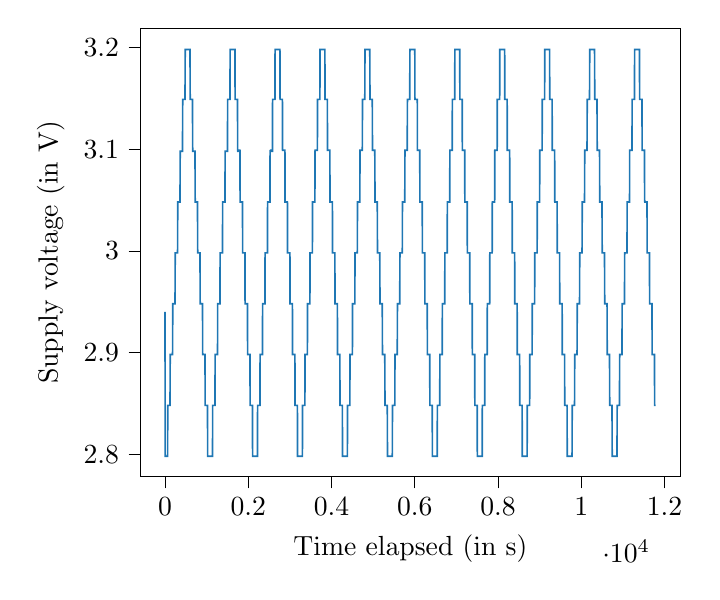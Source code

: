 % This file was created by tikzplotlib v0.9.5.
\begin{tikzpicture}

\definecolor{color0}{rgb}{0.122,0.467,0.706}

\begin{axis}[
legend cell align={left},
legend style={fill opacity=0.8, draw opacity=1, text opacity=1, draw=white!80!black},
tick align=outside,
tick pos=left,
x grid style={white!69.02!black},
xlabel={Time elapsed (in s)},
ylabel={Supply voltage (in V)},
xmin=-589.4, xmax=12377.4,
xtick style={color=black},
y grid style={white!69.02!black},
ymin=2.778, ymax=3.219,
ytick style={color=black}
]
\addplot [semithick, color0]
table {%
0 2.94
2 2.798
4 2.798
6 2.798
8 2.798
10 2.798
12 2.798
14 2.798
16 2.798
18 2.798
20 2.798
22 2.798
24 2.798
26 2.798
28 2.798
30 2.798
32 2.798
34 2.798
36 2.798
38 2.798
40 2.798
42 2.798
44 2.798
46 2.798
48 2.798
50 2.798
52 2.798
54 2.798
56 2.798
58 2.798
60 2.798
62 2.803
64 2.848
66 2.848
68 2.848
70 2.848
72 2.848
74 2.848
76 2.848
78 2.848
80 2.848
82 2.848
84 2.848
86 2.848
88 2.848
90 2.848
92 2.848
94 2.848
96 2.848
98 2.848
100 2.848
102 2.848
104 2.848
106 2.848
108 2.848
110 2.848
112 2.848
114 2.848
116 2.848
118 2.848
120 2.848
122 2.88
124 2.898
126 2.898
128 2.898
130 2.898
132 2.898
134 2.898
136 2.898
138 2.898
140 2.898
142 2.898
144 2.898
146 2.898
148 2.898
150 2.898
152 2.898
154 2.898
156 2.898
158 2.898
160 2.898
162 2.898
164 2.898
166 2.898
168 2.898
170 2.898
172 2.898
174 2.898
176 2.898
178 2.898
180 2.898
182 2.904
184 2.948
186 2.948
188 2.948
190 2.948
192 2.948
194 2.948
196 2.948
198 2.948
200 2.948
202 2.948
204 2.948
206 2.948
208 2.948
210 2.948
212 2.948
214 2.948
216 2.948
218 2.948
220 2.948
222 2.948
224 2.948
226 2.948
228 2.948
230 2.948
232 2.948
234 2.948
236 2.948
238 2.948
240 2.948
242 2.971
244 2.998
246 2.998
248 2.998
250 2.998
252 2.998
254 2.998
256 2.998
258 2.998
260 2.998
262 2.998
264 2.998
266 2.998
268 2.998
270 2.998
272 2.998
274 2.998
276 2.998
278 2.998
280 2.998
282 2.998
284 2.998
286 2.998
288 2.998
290 2.998
292 2.998
294 2.998
296 2.998
298 2.998
300 2.998
302 3.004
304 3.048
306 3.048
308 3.048
310 3.048
312 3.048
314 3.048
316 3.048
318 3.048
320 3.048
322 3.048
324 3.048
326 3.048
328 3.048
330 3.048
332 3.048
334 3.048
336 3.048
338 3.048
340 3.048
342 3.048
344 3.048
346 3.048
348 3.048
350 3.048
352 3.048
354 3.048
356 3.048
358 3.048
360 3.048
362 3.079
364 3.098
366 3.098
368 3.098
370 3.098
372 3.098
374 3.098
376 3.098
378 3.098
380 3.098
382 3.098
384 3.098
386 3.098
388 3.098
390 3.098
392 3.098
394 3.098
396 3.098
398 3.098
400 3.098
402 3.098
404 3.098
406 3.098
408 3.098
410 3.098
412 3.098
414 3.098
416 3.098
418 3.098
420 3.098
422 3.131
424 3.149
426 3.149
428 3.149
430 3.149
432 3.149
434 3.149
436 3.149
438 3.149
440 3.149
442 3.149
444 3.149
446 3.149
448 3.149
450 3.149
452 3.149
454 3.149
456 3.149
458 3.149
460 3.149
462 3.149
464 3.149
466 3.149
468 3.149
470 3.149
472 3.149
474 3.149
476 3.149
478 3.149
480 3.149
482 3.172
484 3.198
486 3.198
488 3.198
490 3.198
492 3.198
494 3.198
496 3.198
498 3.198
500 3.198
502 3.198
504 3.198
506 3.198
508 3.198
510 3.198
512 3.198
514 3.198
516 3.198
518 3.198
520 3.198
522 3.198
524 3.198
526 3.198
528 3.198
530 3.198
532 3.198
534 3.198
536 3.198
538 3.198
540 3.198
542 3.198
544 3.198
546 3.198
548 3.198
550 3.198
552 3.198
554 3.198
556 3.198
558 3.198
560 3.198
562 3.198
564 3.198
566 3.198
568 3.198
570 3.198
572 3.198
574 3.198
576 3.198
578 3.198
580 3.198
582 3.198
584 3.198
586 3.198
588 3.198
590 3.198
592 3.198
594 3.198
596 3.198
598 3.198
600 3.198
602 3.173
604 3.149
606 3.149
608 3.149
610 3.149
612 3.149
614 3.149
616 3.149
618 3.149
620 3.149
622 3.149
624 3.149
626 3.149
628 3.149
630 3.149
632 3.149
634 3.149
636 3.149
638 3.149
640 3.149
642 3.149
644 3.149
646 3.149
648 3.149
650 3.149
652 3.149
654 3.149
656 3.149
658 3.149
660 3.149
662 3.117
664 3.098
666 3.098
668 3.098
670 3.098
672 3.098
674 3.098
676 3.098
678 3.098
680 3.098
682 3.098
684 3.098
686 3.098
688 3.098
690 3.098
692 3.098
694 3.098
696 3.098
698 3.098
700 3.098
702 3.098
704 3.098
706 3.098
708 3.098
710 3.098
712 3.098
714 3.098
716 3.098
718 3.098
720 3.098
722 3.075
724 3.048
726 3.048
728 3.048
730 3.048
732 3.048
734 3.048
736 3.048
738 3.048
740 3.048
742 3.048
744 3.048
746 3.048
748 3.048
750 3.048
752 3.048
754 3.048
756 3.048
758 3.048
760 3.048
762 3.048
764 3.048
766 3.048
768 3.048
770 3.048
772 3.048
774 3.048
776 3.048
778 3.048
780 3.048
782 3.024
784 2.998
786 2.998
788 2.998
790 2.998
792 2.998
794 2.998
796 2.998
798 2.998
800 2.998
802 2.998
804 2.998
806 2.998
808 2.998
810 2.998
812 2.998
814 2.998
816 2.998
818 2.998
820 2.998
822 2.998
824 2.998
826 2.998
828 2.998
830 2.998
832 2.998
834 2.998
836 2.998
838 2.998
840 2.998
842 2.975
844 2.948
846 2.948
848 2.948
850 2.948
852 2.948
854 2.948
856 2.948
858 2.948
860 2.948
862 2.948
864 2.948
866 2.948
868 2.948
870 2.948
872 2.948
874 2.948
876 2.948
878 2.948
880 2.948
882 2.948
884 2.948
886 2.948
888 2.948
890 2.948
892 2.948
894 2.948
896 2.948
898 2.948
900 2.948
902 2.929
904 2.898
906 2.898
908 2.898
910 2.898
912 2.898
914 2.898
916 2.898
918 2.898
920 2.898
922 2.898
924 2.898
926 2.898
928 2.898
930 2.898
932 2.898
934 2.898
936 2.898
938 2.898
940 2.898
942 2.898
944 2.898
946 2.898
948 2.898
950 2.898
952 2.898
954 2.898
956 2.898
958 2.898
960 2.898
962 2.876
964 2.848
966 2.848
968 2.848
970 2.848
972 2.848
974 2.848
976 2.848
978 2.848
980 2.848
982 2.848
984 2.848
986 2.848
988 2.848
990 2.848
992 2.848
994 2.848
996 2.848
998 2.848
1000 2.848
1002 2.848
1004 2.848
1006 2.848
1008 2.848
1010 2.848
1012 2.848
1014 2.848
1016 2.848
1018 2.848
1020 2.848
1022 2.824
1024 2.798
1026 2.798
1028 2.798
1030 2.798
1032 2.798
1034 2.798
1036 2.798
1038 2.798
1040 2.798
1042 2.798
1044 2.798
1046 2.798
1048 2.798
1050 2.798
1052 2.798
1054 2.798
1056 2.798
1058 2.798
1060 2.798
1062 2.798
1064 2.798
1066 2.798
1068 2.798
1070 2.798
1072 2.798
1074 2.798
1076 2.798
1078 2.798
1080 2.798
1082 2.798
1084 2.798
1086 2.798
1088 2.798
1090 2.798
1092 2.798
1094 2.798
1096 2.798
1098 2.798
1100 2.798
1102 2.798
1104 2.798
1106 2.798
1108 2.798
1110 2.798
1112 2.798
1114 2.798
1116 2.798
1118 2.798
1120 2.798
1122 2.798
1124 2.798
1126 2.798
1128 2.798
1130 2.798
1132 2.798
1134 2.798
1136 2.798
1138 2.798
1140 2.798
1142 2.815
1144 2.848
1146 2.848
1148 2.848
1150 2.848
1152 2.848
1154 2.848
1156 2.848
1158 2.848
1160 2.848
1162 2.848
1164 2.848
1166 2.848
1168 2.848
1170 2.848
1172 2.848
1174 2.848
1176 2.848
1178 2.848
1180 2.848
1182 2.848
1184 2.848
1186 2.848
1188 2.848
1190 2.848
1192 2.848
1194 2.848
1196 2.848
1198 2.848
1200 2.848
1202 2.877
1204 2.898
1206 2.898
1208 2.898
1210 2.898
1212 2.898
1214 2.898
1216 2.898
1218 2.898
1220 2.898
1222 2.898
1224 2.898
1226 2.898
1228 2.898
1230 2.898
1232 2.898
1234 2.898
1236 2.898
1238 2.898
1240 2.898
1242 2.898
1244 2.898
1246 2.898
1248 2.898
1250 2.898
1252 2.898
1254 2.898
1256 2.898
1258 2.898
1260 2.898
1262 2.905
1264 2.948
1266 2.948
1268 2.948
1270 2.948
1272 2.948
1274 2.948
1276 2.948
1278 2.948
1280 2.948
1282 2.948
1284 2.948
1286 2.948
1288 2.948
1290 2.948
1292 2.948
1294 2.948
1296 2.948
1298 2.948
1300 2.948
1302 2.948
1304 2.948
1306 2.948
1308 2.948
1310 2.948
1312 2.948
1314 2.948
1316 2.948
1318 2.948
1320 2.948
1322 2.982
1324 2.998
1326 2.998
1328 2.998
1330 2.998
1332 2.998
1334 2.998
1336 2.998
1338 2.998
1340 2.998
1342 2.998
1344 2.998
1346 2.998
1348 2.998
1350 2.998
1352 2.998
1354 2.998
1356 2.998
1358 2.998
1360 2.998
1362 2.998
1364 2.998
1366 2.998
1368 2.998
1370 2.998
1372 2.998
1374 2.998
1376 2.998
1378 2.998
1380 2.998
1382 3.022
1384 3.048
1386 3.048
1388 3.048
1390 3.048
1392 3.048
1394 3.048
1396 3.048
1398 3.048
1400 3.048
1402 3.048
1404 3.048
1406 3.048
1408 3.048
1410 3.048
1412 3.048
1414 3.048
1416 3.048
1418 3.048
1420 3.048
1422 3.048
1424 3.048
1426 3.048
1428 3.048
1430 3.048
1432 3.048
1434 3.048
1436 3.048
1438 3.048
1440 3.048
1442 3.073
1444 3.098
1446 3.098
1448 3.098
1450 3.098
1452 3.098
1454 3.098
1456 3.098
1458 3.098
1460 3.098
1462 3.098
1464 3.098
1466 3.098
1468 3.098
1470 3.098
1472 3.098
1474 3.098
1476 3.098
1478 3.098
1480 3.098
1482 3.098
1484 3.098
1486 3.098
1488 3.098
1490 3.098
1492 3.098
1494 3.098
1496 3.098
1498 3.098
1500 3.098
1502 3.121
1504 3.149
1506 3.149
1508 3.149
1510 3.149
1512 3.149
1514 3.149
1516 3.149
1518 3.149
1520 3.149
1522 3.149
1524 3.149
1526 3.149
1528 3.149
1530 3.149
1532 3.149
1534 3.149
1536 3.149
1538 3.149
1540 3.149
1542 3.149
1544 3.149
1546 3.149
1548 3.149
1550 3.149
1552 3.149
1554 3.149
1556 3.149
1558 3.149
1560 3.149
1562 3.172
1564 3.198
1566 3.198
1568 3.198
1570 3.198
1572 3.198
1574 3.198
1576 3.198
1578 3.198
1580 3.198
1582 3.198
1584 3.198
1586 3.198
1588 3.198
1590 3.198
1592 3.198
1594 3.198
1596 3.198
1598 3.198
1600 3.198
1602 3.198
1604 3.198
1606 3.198
1608 3.198
1610 3.198
1612 3.198
1614 3.198
1616 3.198
1618 3.198
1620 3.198
1622 3.198
1624 3.198
1626 3.198
1628 3.198
1630 3.198
1632 3.198
1634 3.198
1636 3.198
1638 3.198
1640 3.198
1642 3.198
1644 3.198
1646 3.198
1648 3.198
1650 3.198
1652 3.198
1654 3.198
1656 3.198
1658 3.198
1660 3.198
1662 3.198
1664 3.198
1666 3.198
1668 3.198
1670 3.198
1672 3.198
1674 3.198
1676 3.198
1678 3.198
1680 3.198
1682 3.167
1684 3.149
1686 3.149
1688 3.149
1690 3.149
1692 3.149
1694 3.149
1696 3.149
1698 3.149
1700 3.149
1702 3.149
1704 3.149
1706 3.149
1708 3.149
1710 3.149
1712 3.149
1714 3.149
1716 3.149
1718 3.149
1720 3.149
1722 3.149
1724 3.149
1726 3.149
1728 3.149
1730 3.149
1732 3.149
1734 3.149
1736 3.149
1738 3.149
1740 3.149
1742 3.144
1744 3.099
1746 3.099
1748 3.098
1750 3.098
1752 3.098
1754 3.099
1756 3.099
1758 3.099
1760 3.099
1762 3.099
1764 3.099
1766 3.098
1768 3.099
1770 3.098
1772 3.099
1774 3.099
1776 3.099
1778 3.098
1780 3.099
1782 3.099
1784 3.099
1786 3.099
1788 3.099
1790 3.099
1792 3.098
1794 3.099
1796 3.099
1798 3.098
1800 3.099
1802 3.067
1804 3.048
1806 3.048
1808 3.048
1810 3.048
1812 3.048
1814 3.048
1816 3.048
1818 3.048
1820 3.048
1822 3.048
1824 3.048
1826 3.048
1828 3.048
1830 3.048
1832 3.048
1834 3.048
1836 3.048
1838 3.048
1840 3.048
1842 3.048
1844 3.048
1846 3.048
1848 3.048
1850 3.048
1852 3.048
1854 3.048
1856 3.048
1858 3.048
1860 3.048
1862 3.042
1864 2.998
1866 2.998
1868 2.998
1870 2.998
1872 2.998
1874 2.998
1876 2.998
1878 2.998
1880 2.998
1882 2.998
1884 2.998
1886 2.998
1888 2.998
1890 2.998
1892 2.998
1894 2.998
1896 2.998
1898 2.998
1900 2.998
1902 2.998
1904 2.998
1906 2.998
1908 2.998
1910 2.998
1912 2.998
1914 2.998
1916 2.998
1918 2.998
1920 2.998
1922 2.954
1924 2.948
1926 2.948
1928 2.948
1930 2.948
1932 2.948
1934 2.948
1936 2.948
1938 2.948
1940 2.948
1942 2.948
1944 2.948
1946 2.948
1948 2.948
1950 2.948
1952 2.948
1954 2.948
1956 2.948
1958 2.948
1960 2.948
1962 2.948
1964 2.948
1966 2.948
1968 2.948
1970 2.948
1972 2.948
1974 2.948
1976 2.948
1978 2.948
1980 2.948
1982 2.925
1984 2.898
1986 2.898
1988 2.898
1990 2.898
1992 2.898
1994 2.898
1996 2.898
1998 2.898
2000 2.898
2002 2.898
2004 2.898
2006 2.898
2008 2.898
2010 2.898
2012 2.898
2014 2.898
2016 2.898
2018 2.898
2020 2.898
2022 2.898
2024 2.898
2026 2.898
2028 2.898
2030 2.898
2032 2.898
2034 2.898
2036 2.898
2038 2.898
2040 2.898
2042 2.89
2044 2.848
2046 2.848
2048 2.848
2050 2.848
2052 2.848
2054 2.848
2056 2.848
2058 2.848
2060 2.848
2062 2.848
2064 2.848
2066 2.848
2068 2.848
2070 2.848
2072 2.848
2074 2.848
2076 2.848
2078 2.848
2080 2.848
2082 2.848
2084 2.848
2086 2.848
2088 2.848
2090 2.848
2092 2.848
2094 2.848
2096 2.848
2098 2.848
2100 2.848
2102 2.816
2104 2.798
2106 2.798
2108 2.798
2110 2.798
2112 2.798
2114 2.798
2116 2.798
2118 2.798
2120 2.798
2122 2.798
2124 2.798
2126 2.798
2128 2.798
2130 2.798
2132 2.798
2134 2.798
2136 2.798
2138 2.798
2140 2.798
2142 2.798
2144 2.798
2146 2.798
2148 2.798
2150 2.798
2152 2.798
2154 2.798
2156 2.798
2158 2.798
2160 2.798
2162 2.798
2164 2.798
2166 2.798
2168 2.798
2170 2.798
2172 2.798
2174 2.798
2176 2.798
2178 2.798
2180 2.798
2182 2.798
2184 2.798
2186 2.798
2188 2.798
2190 2.798
2192 2.798
2194 2.798
2196 2.798
2198 2.798
2200 2.798
2202 2.798
2204 2.798
2206 2.798
2208 2.798
2210 2.798
2212 2.798
2214 2.798
2216 2.798
2218 2.798
2220 2.798
2222 2.829
2224 2.848
2226 2.848
2228 2.848
2230 2.848
2232 2.848
2234 2.848
2236 2.848
2238 2.848
2240 2.848
2242 2.848
2244 2.848
2246 2.848
2248 2.848
2250 2.848
2252 2.848
2254 2.848
2256 2.848
2258 2.848
2260 2.848
2262 2.848
2264 2.848
2266 2.848
2268 2.848
2270 2.848
2272 2.848
2274 2.848
2276 2.848
2278 2.848
2280 2.848
2282 2.872
2284 2.898
2286 2.898
2288 2.898
2290 2.898
2292 2.898
2294 2.898
2296 2.898
2298 2.898
2300 2.898
2302 2.898
2304 2.898
2306 2.898
2308 2.898
2310 2.898
2312 2.898
2314 2.898
2316 2.898
2318 2.898
2320 2.898
2322 2.898
2324 2.898
2326 2.898
2328 2.898
2330 2.898
2332 2.898
2334 2.898
2336 2.898
2338 2.898
2340 2.898
2342 2.904
2344 2.948
2346 2.948
2348 2.948
2350 2.948
2352 2.948
2354 2.948
2356 2.948
2358 2.948
2360 2.948
2362 2.948
2364 2.948
2366 2.948
2368 2.948
2370 2.948
2372 2.948
2374 2.948
2376 2.948
2378 2.948
2380 2.948
2382 2.948
2384 2.948
2386 2.948
2388 2.948
2390 2.948
2392 2.948
2394 2.948
2396 2.948
2398 2.948
2400 2.948
2402 2.979
2404 2.998
2406 2.998
2408 2.998
2410 2.998
2412 2.998
2414 2.998
2416 2.998
2418 2.998
2420 2.998
2422 2.998
2424 2.998
2426 2.998
2428 2.998
2430 2.998
2432 2.998
2434 2.998
2436 2.998
2438 2.998
2440 2.998
2442 2.998
2444 2.998
2446 2.998
2448 2.998
2450 2.998
2452 2.998
2454 2.998
2456 2.998
2458 2.998
2460 2.998
2462 3.022
2464 3.048
2466 3.048
2468 3.048
2470 3.048
2472 3.048
2474 3.048
2476 3.048
2478 3.048
2480 3.048
2482 3.048
2484 3.048
2486 3.048
2488 3.048
2490 3.048
2492 3.048
2494 3.048
2496 3.048
2498 3.048
2500 3.048
2502 3.048
2504 3.048
2506 3.048
2508 3.048
2510 3.048
2512 3.048
2514 3.048
2516 3.048
2518 3.048
2520 3.048
2522 3.072
2524 3.098
2526 3.098
2528 3.099
2530 3.098
2532 3.098
2534 3.098
2536 3.099
2538 3.099
2540 3.098
2542 3.098
2544 3.098
2546 3.099
2548 3.098
2550 3.098
2552 3.099
2554 3.099
2556 3.098
2558 3.099
2560 3.099
2562 3.098
2564 3.098
2566 3.098
2568 3.098
2570 3.098
2572 3.098
2574 3.098
2576 3.099
2578 3.098
2580 3.098
2582 3.125
2584 3.149
2586 3.149
2588 3.149
2590 3.149
2592 3.149
2594 3.149
2596 3.149
2598 3.149
2600 3.149
2602 3.149
2604 3.149
2606 3.149
2608 3.149
2610 3.149
2612 3.149
2614 3.149
2616 3.149
2618 3.149
2620 3.149
2622 3.149
2624 3.149
2626 3.149
2628 3.149
2630 3.149
2632 3.149
2634 3.149
2636 3.149
2638 3.149
2640 3.149
2642 3.157
2644 3.198
2646 3.198
2648 3.198
2650 3.198
2652 3.198
2654 3.198
2656 3.198
2658 3.198
2660 3.198
2662 3.198
2664 3.198
2666 3.198
2668 3.198
2670 3.198
2672 3.198
2674 3.198
2676 3.198
2678 3.198
2680 3.198
2682 3.198
2684 3.198
2686 3.198
2688 3.198
2690 3.198
2692 3.198
2694 3.198
2696 3.198
2698 3.198
2700 3.198
2702 3.198
2704 3.198
2706 3.198
2708 3.198
2710 3.198
2712 3.198
2714 3.198
2716 3.198
2718 3.198
2720 3.198
2722 3.198
2724 3.198
2726 3.198
2728 3.198
2730 3.198
2732 3.198
2734 3.198
2736 3.198
2738 3.198
2740 3.198
2742 3.198
2744 3.198
2746 3.198
2748 3.198
2750 3.198
2752 3.198
2754 3.198
2756 3.198
2758 3.198
2760 3.198
2762 3.175
2764 3.149
2766 3.149
2768 3.149
2770 3.149
2772 3.149
2774 3.149
2776 3.149
2778 3.149
2780 3.149
2782 3.149
2784 3.149
2786 3.149
2788 3.149
2790 3.149
2792 3.149
2794 3.149
2796 3.149
2798 3.149
2800 3.149
2802 3.149
2804 3.149
2806 3.149
2808 3.149
2810 3.149
2812 3.149
2814 3.149
2816 3.149
2818 3.149
2820 3.149
2822 3.122
2824 3.099
2826 3.099
2828 3.099
2830 3.099
2832 3.099
2834 3.099
2836 3.099
2838 3.099
2840 3.099
2842 3.099
2844 3.099
2846 3.099
2848 3.099
2850 3.099
2852 3.099
2854 3.099
2856 3.099
2858 3.099
2860 3.099
2862 3.099
2864 3.099
2866 3.099
2868 3.099
2870 3.099
2872 3.099
2874 3.099
2876 3.099
2878 3.099
2880 3.099
2882 3.081
2884 3.048
2886 3.048
2888 3.048
2890 3.048
2892 3.048
2894 3.048
2896 3.048
2898 3.048
2900 3.048
2902 3.048
2904 3.048
2906 3.048
2908 3.048
2910 3.048
2912 3.048
2914 3.048
2916 3.048
2918 3.048
2920 3.048
2922 3.048
2924 3.048
2926 3.048
2928 3.048
2930 3.048
2932 3.048
2934 3.048
2936 3.048
2938 3.048
2940 3.048
2942 3.044
2944 2.998
2946 2.998
2948 2.998
2950 2.998
2952 2.998
2954 2.998
2956 2.998
2958 2.998
2960 2.998
2962 2.998
2964 2.998
2966 2.998
2968 2.998
2970 2.998
2972 2.998
2974 2.998
2976 2.998
2978 2.998
2980 2.998
2982 2.998
2984 2.998
2986 2.998
2988 2.998
2990 2.998
2992 2.998
2994 2.998
2996 2.998
2998 2.998
3000 2.998
3002 2.979
3004 2.948
3006 2.948
3008 2.948
3010 2.948
3012 2.948
3014 2.948
3016 2.948
3018 2.948
3020 2.948
3022 2.948
3024 2.948
3026 2.948
3028 2.948
3030 2.948
3032 2.948
3034 2.948
3036 2.948
3038 2.948
3040 2.948
3042 2.948
3044 2.948
3046 2.948
3048 2.948
3050 2.948
3052 2.948
3054 2.948
3056 2.948
3058 2.948
3060 2.948
3062 2.924
3064 2.898
3066 2.898
3068 2.898
3070 2.898
3072 2.898
3074 2.898
3076 2.898
3078 2.898
3080 2.898
3082 2.898
3084 2.898
3086 2.898
3088 2.898
3090 2.898
3092 2.898
3094 2.898
3096 2.898
3098 2.898
3100 2.898
3102 2.898
3104 2.898
3106 2.898
3108 2.898
3110 2.898
3112 2.898
3114 2.898
3116 2.898
3118 2.898
3120 2.898
3122 2.866
3124 2.848
3126 2.848
3128 2.848
3130 2.848
3132 2.848
3134 2.848
3136 2.848
3138 2.848
3140 2.848
3142 2.848
3144 2.848
3146 2.848
3148 2.848
3150 2.848
3152 2.848
3154 2.848
3156 2.848
3158 2.848
3160 2.848
3162 2.848
3164 2.848
3166 2.848
3168 2.848
3170 2.848
3172 2.848
3174 2.848
3176 2.848
3178 2.848
3180 2.848
3182 2.823
3184 2.798
3186 2.798
3188 2.798
3190 2.798
3192 2.798
3194 2.798
3196 2.798
3198 2.798
3200 2.798
3202 2.798
3204 2.798
3206 2.798
3208 2.798
3210 2.798
3212 2.798
3214 2.798
3216 2.798
3218 2.798
3220 2.798
3222 2.798
3224 2.798
3226 2.798
3228 2.798
3230 2.798
3232 2.798
3234 2.798
3236 2.798
3238 2.798
3240 2.798
3242 2.798
3244 2.798
3246 2.798
3248 2.798
3250 2.798
3252 2.798
3254 2.798
3256 2.798
3258 2.798
3260 2.798
3262 2.798
3264 2.798
3266 2.798
3268 2.798
3270 2.798
3272 2.798
3274 2.798
3276 2.798
3278 2.798
3280 2.798
3282 2.798
3284 2.798
3286 2.798
3288 2.798
3290 2.798
3292 2.798
3294 2.798
3296 2.798
3298 2.798
3300 2.798
3302 2.818
3304 2.848
3306 2.848
3308 2.848
3310 2.848
3312 2.848
3314 2.848
3316 2.848
3318 2.848
3320 2.848
3322 2.848
3324 2.848
3326 2.848
3328 2.848
3330 2.848
3332 2.848
3334 2.848
3336 2.848
3338 2.848
3340 2.848
3342 2.848
3344 2.848
3346 2.848
3348 2.848
3350 2.848
3352 2.848
3354 2.848
3356 2.848
3358 2.848
3360 2.848
3362 2.88
3364 2.898
3366 2.898
3368 2.898
3370 2.898
3372 2.898
3374 2.898
3376 2.898
3378 2.898
3380 2.898
3382 2.898
3384 2.898
3386 2.898
3388 2.898
3390 2.898
3392 2.898
3394 2.898
3396 2.898
3398 2.898
3400 2.898
3402 2.898
3404 2.898
3406 2.898
3408 2.898
3410 2.898
3412 2.898
3414 2.898
3416 2.898
3418 2.898
3420 2.898
3422 2.925
3424 2.948
3426 2.948
3428 2.948
3430 2.948
3432 2.948
3434 2.948
3436 2.948
3438 2.948
3440 2.948
3442 2.948
3444 2.948
3446 2.948
3448 2.948
3450 2.948
3452 2.948
3454 2.948
3456 2.948
3458 2.948
3460 2.948
3462 2.948
3464 2.948
3466 2.948
3468 2.948
3470 2.948
3472 2.948
3474 2.948
3476 2.948
3478 2.948
3480 2.948
3482 2.97
3484 2.998
3486 2.998
3488 2.998
3490 2.998
3492 2.998
3494 2.998
3496 2.998
3498 2.998
3500 2.998
3502 2.998
3504 2.998
3506 2.998
3508 2.998
3510 2.998
3512 2.998
3514 2.998
3516 2.998
3518 2.998
3520 2.998
3522 2.998
3524 2.998
3526 2.998
3528 2.998
3530 2.998
3532 2.998
3534 2.998
3536 2.998
3538 2.998
3540 2.998
3542 3.019
3544 3.048
3546 3.048
3548 3.048
3550 3.048
3552 3.048
3554 3.048
3556 3.048
3558 3.048
3560 3.048
3562 3.048
3564 3.048
3566 3.048
3568 3.048
3570 3.048
3572 3.048
3574 3.048
3576 3.048
3578 3.048
3580 3.048
3582 3.048
3584 3.048
3586 3.048
3588 3.048
3590 3.048
3592 3.048
3594 3.048
3596 3.048
3598 3.048
3600 3.048
3602 3.072
3604 3.098
3606 3.099
3608 3.099
3610 3.099
3612 3.099
3614 3.099
3616 3.099
3618 3.099
3620 3.099
3622 3.099
3624 3.099
3626 3.099
3628 3.099
3630 3.099
3632 3.099
3634 3.099
3636 3.099
3638 3.099
3640 3.099
3642 3.099
3644 3.099
3646 3.099
3648 3.099
3650 3.099
3652 3.099
3654 3.099
3656 3.099
3658 3.099
3660 3.099
3662 3.121
3664 3.149
3666 3.149
3668 3.149
3670 3.149
3672 3.149
3674 3.149
3676 3.149
3678 3.149
3680 3.149
3682 3.149
3684 3.149
3686 3.149
3688 3.149
3690 3.149
3692 3.149
3694 3.149
3696 3.149
3698 3.149
3700 3.149
3702 3.149
3704 3.149
3706 3.149
3708 3.149
3710 3.149
3712 3.149
3714 3.149
3716 3.149
3718 3.149
3720 3.149
3722 3.168
3724 3.198
3726 3.198
3728 3.198
3730 3.198
3732 3.198
3734 3.198
3736 3.198
3738 3.198
3740 3.198
3742 3.198
3744 3.198
3746 3.198
3748 3.198
3750 3.198
3752 3.198
3754 3.198
3756 3.198
3758 3.198
3760 3.198
3762 3.198
3764 3.198
3766 3.198
3768 3.198
3770 3.198
3772 3.198
3774 3.198
3776 3.198
3778 3.198
3780 3.198
3782 3.198
3784 3.198
3786 3.198
3788 3.198
3790 3.198
3792 3.198
3794 3.198
3796 3.198
3798 3.198
3800 3.198
3802 3.198
3804 3.198
3806 3.198
3808 3.198
3810 3.198
3812 3.198
3814 3.198
3816 3.198
3818 3.198
3820 3.198
3822 3.198
3824 3.198
3826 3.198
3828 3.198
3830 3.198
3832 3.198
3834 3.198
3836 3.198
3838 3.198
3840 3.198
3842 3.177
3844 3.149
3846 3.149
3848 3.149
3850 3.149
3852 3.149
3854 3.149
3856 3.149
3858 3.149
3860 3.149
3862 3.149
3864 3.149
3866 3.149
3868 3.149
3870 3.149
3872 3.149
3874 3.149
3876 3.149
3878 3.149
3880 3.149
3882 3.149
3884 3.149
3886 3.149
3888 3.149
3890 3.149
3892 3.149
3894 3.149
3896 3.149
3898 3.149
3900 3.149
3902 3.117
3904 3.099
3906 3.099
3908 3.099
3910 3.099
3912 3.099
3914 3.099
3916 3.099
3918 3.099
3920 3.099
3922 3.099
3924 3.099
3926 3.099
3928 3.099
3930 3.099
3932 3.099
3934 3.099
3936 3.099
3938 3.099
3940 3.099
3942 3.099
3944 3.099
3946 3.099
3948 3.099
3950 3.099
3952 3.099
3954 3.099
3956 3.099
3958 3.099
3960 3.099
3962 3.067
3964 3.048
3966 3.048
3968 3.048
3970 3.048
3972 3.048
3974 3.048
3976 3.048
3978 3.048
3980 3.048
3982 3.048
3984 3.048
3986 3.048
3988 3.048
3990 3.048
3992 3.048
3994 3.048
3996 3.048
3998 3.048
4000 3.048
4002 3.048
4004 3.048
4006 3.048
4008 3.048
4010 3.048
4012 3.048
4014 3.048
4016 3.048
4018 3.048
4020 3.048
4022 3.037
4024 2.998
4026 2.998
4028 2.998
4030 2.998
4032 2.998
4034 2.998
4036 2.998
4038 2.998
4040 2.998
4042 2.998
4044 2.998
4046 2.998
4048 2.998
4050 2.998
4052 2.998
4054 2.998
4056 2.998
4058 2.998
4060 2.998
4062 2.998
4064 2.998
4066 2.998
4068 2.998
4070 2.998
4072 2.998
4074 2.998
4076 2.998
4078 2.998
4080 2.998
4082 2.974
4084 2.948
4086 2.948
4088 2.948
4090 2.948
4092 2.948
4094 2.948
4096 2.948
4098 2.948
4100 2.948
4102 2.948
4104 2.948
4106 2.948
4108 2.948
4110 2.948
4112 2.948
4114 2.948
4116 2.948
4118 2.948
4120 2.948
4122 2.948
4124 2.948
4126 2.948
4128 2.948
4130 2.948
4132 2.948
4134 2.948
4136 2.948
4138 2.948
4140 2.948
4142 2.932
4144 2.898
4146 2.898
4148 2.898
4150 2.898
4152 2.898
4154 2.898
4156 2.898
4158 2.898
4160 2.898
4162 2.898
4164 2.898
4166 2.898
4168 2.898
4170 2.898
4172 2.898
4174 2.898
4176 2.898
4178 2.898
4180 2.898
4182 2.898
4184 2.898
4186 2.898
4188 2.898
4190 2.898
4192 2.898
4194 2.898
4196 2.898
4198 2.898
4200 2.898
4202 2.87
4204 2.848
4206 2.848
4208 2.848
4210 2.848
4212 2.848
4214 2.848
4216 2.848
4218 2.848
4220 2.848
4222 2.848
4224 2.848
4226 2.848
4228 2.848
4230 2.848
4232 2.848
4234 2.848
4236 2.848
4238 2.848
4240 2.848
4242 2.848
4244 2.848
4246 2.848
4248 2.848
4250 2.848
4252 2.848
4254 2.848
4256 2.848
4258 2.848
4260 2.848
4262 2.825
4264 2.798
4266 2.798
4268 2.798
4270 2.798
4272 2.798
4274 2.798
4276 2.798
4278 2.798
4280 2.798
4282 2.798
4284 2.798
4286 2.798
4288 2.798
4290 2.798
4292 2.798
4294 2.798
4296 2.798
4298 2.798
4300 2.798
4302 2.798
4304 2.798
4306 2.798
4308 2.798
4310 2.798
4312 2.798
4314 2.798
4316 2.798
4318 2.798
4320 2.798
4322 2.798
4324 2.798
4326 2.798
4328 2.798
4330 2.798
4332 2.798
4334 2.798
4336 2.798
4338 2.798
4340 2.798
4342 2.798
4344 2.798
4346 2.798
4348 2.798
4350 2.798
4352 2.798
4354 2.798
4356 2.798
4358 2.798
4360 2.798
4362 2.798
4364 2.798
4366 2.798
4368 2.798
4370 2.798
4372 2.798
4374 2.798
4376 2.798
4378 2.798
4380 2.798
4382 2.81
4384 2.848
4386 2.848
4388 2.848
4390 2.848
4392 2.848
4394 2.848
4396 2.848
4398 2.848
4400 2.848
4402 2.848
4404 2.848
4406 2.848
4408 2.848
4410 2.848
4412 2.848
4414 2.848
4416 2.848
4418 2.848
4420 2.848
4422 2.848
4424 2.848
4426 2.848
4428 2.848
4430 2.848
4432 2.848
4434 2.848
4436 2.848
4438 2.848
4440 2.848
4442 2.872
4444 2.898
4446 2.898
4448 2.898
4450 2.898
4452 2.898
4454 2.898
4456 2.898
4458 2.898
4460 2.898
4462 2.898
4464 2.898
4466 2.898
4468 2.898
4470 2.898
4472 2.898
4474 2.898
4476 2.898
4478 2.898
4480 2.898
4482 2.898
4484 2.898
4486 2.898
4488 2.898
4490 2.898
4492 2.898
4494 2.898
4496 2.898
4498 2.898
4500 2.898
4502 2.902
4504 2.948
4506 2.948
4508 2.948
4510 2.948
4512 2.948
4514 2.948
4516 2.948
4518 2.948
4520 2.948
4522 2.948
4524 2.948
4526 2.948
4528 2.948
4530 2.948
4532 2.948
4534 2.948
4536 2.948
4538 2.948
4540 2.948
4542 2.948
4544 2.948
4546 2.948
4548 2.948
4550 2.948
4552 2.948
4554 2.948
4556 2.948
4558 2.948
4560 2.948
4562 2.972
4564 2.998
4566 2.998
4568 2.998
4570 2.998
4572 2.998
4574 2.998
4576 2.998
4578 2.998
4580 2.998
4582 2.998
4584 2.998
4586 2.998
4588 2.998
4590 2.998
4592 2.998
4594 2.998
4596 2.998
4598 2.998
4600 2.998
4602 2.998
4604 2.998
4606 2.998
4608 2.998
4610 2.998
4612 2.998
4614 2.998
4616 2.998
4618 2.998
4620 2.998
4622 3.026
4624 3.048
4626 3.048
4628 3.048
4630 3.048
4632 3.048
4634 3.048
4636 3.048
4638 3.048
4640 3.048
4642 3.048
4644 3.048
4646 3.048
4648 3.048
4650 3.048
4652 3.048
4654 3.048
4656 3.048
4658 3.048
4660 3.048
4662 3.048
4664 3.048
4666 3.048
4668 3.048
4670 3.048
4672 3.048
4674 3.048
4676 3.048
4678 3.048
4680 3.048
4682 3.071
4684 3.099
4686 3.099
4688 3.099
4690 3.099
4692 3.099
4694 3.099
4696 3.099
4698 3.099
4700 3.099
4702 3.099
4704 3.099
4706 3.099
4708 3.099
4710 3.099
4712 3.099
4714 3.099
4716 3.099
4718 3.099
4720 3.099
4722 3.099
4724 3.099
4726 3.099
4728 3.099
4730 3.099
4732 3.099
4734 3.099
4736 3.099
4738 3.099
4740 3.099
4742 3.123
4744 3.149
4746 3.149
4748 3.149
4750 3.149
4752 3.149
4754 3.149
4756 3.149
4758 3.149
4760 3.149
4762 3.149
4764 3.149
4766 3.149
4768 3.149
4770 3.149
4772 3.149
4774 3.149
4776 3.149
4778 3.149
4780 3.149
4782 3.149
4784 3.149
4786 3.149
4788 3.149
4790 3.149
4792 3.149
4794 3.149
4796 3.149
4798 3.149
4800 3.149
4802 3.18
4804 3.198
4806 3.198
4808 3.198
4810 3.198
4812 3.198
4814 3.198
4816 3.198
4818 3.198
4820 3.198
4822 3.198
4824 3.198
4826 3.198
4828 3.198
4830 3.198
4832 3.198
4834 3.198
4836 3.198
4838 3.198
4840 3.198
4842 3.198
4844 3.198
4846 3.198
4848 3.198
4850 3.198
4852 3.198
4854 3.198
4856 3.198
4858 3.198
4860 3.198
4862 3.198
4864 3.198
4866 3.198
4868 3.198
4870 3.198
4872 3.198
4874 3.198
4876 3.198
4878 3.198
4880 3.198
4882 3.198
4884 3.198
4886 3.198
4888 3.198
4890 3.198
4892 3.198
4894 3.198
4896 3.198
4898 3.198
4900 3.198
4902 3.198
4904 3.198
4906 3.198
4908 3.198
4910 3.198
4912 3.198
4914 3.198
4916 3.198
4918 3.198
4920 3.198
4922 3.17
4924 3.149
4926 3.149
4928 3.149
4930 3.149
4932 3.149
4934 3.149
4936 3.149
4938 3.149
4940 3.149
4942 3.149
4944 3.149
4946 3.149
4948 3.149
4950 3.149
4952 3.149
4954 3.149
4956 3.149
4958 3.149
4960 3.149
4962 3.149
4964 3.149
4966 3.149
4968 3.149
4970 3.149
4972 3.149
4974 3.149
4976 3.149
4978 3.149
4980 3.149
4982 3.122
4984 3.099
4986 3.099
4988 3.099
4990 3.099
4992 3.099
4994 3.099
4996 3.099
4998 3.099
5000 3.099
5002 3.099
5004 3.099
5006 3.099
5008 3.099
5010 3.099
5012 3.099
5014 3.099
5016 3.099
5018 3.099
5020 3.099
5022 3.099
5024 3.099
5026 3.099
5028 3.099
5030 3.099
5032 3.099
5034 3.099
5036 3.099
5038 3.099
5040 3.099
5042 3.081
5044 3.048
5046 3.048
5048 3.048
5050 3.048
5052 3.048
5054 3.048
5056 3.048
5058 3.048
5060 3.048
5062 3.048
5064 3.048
5066 3.048
5068 3.048
5070 3.048
5072 3.048
5074 3.048
5076 3.048
5078 3.048
5080 3.048
5082 3.048
5084 3.048
5086 3.048
5088 3.048
5090 3.048
5092 3.048
5094 3.048
5096 3.048
5098 3.048
5100 3.048
5102 3.021
5104 2.998
5106 2.998
5108 2.998
5110 2.998
5112 2.998
5114 2.998
5116 2.998
5118 2.998
5120 2.998
5122 2.998
5124 2.998
5126 2.998
5128 2.998
5130 2.998
5132 2.998
5134 2.998
5136 2.998
5138 2.998
5140 2.998
5142 2.998
5144 2.998
5146 2.998
5148 2.998
5150 2.998
5152 2.998
5154 2.998
5156 2.998
5158 2.998
5160 2.998
5162 2.978
5164 2.948
5166 2.948
5168 2.948
5170 2.948
5172 2.948
5174 2.948
5176 2.948
5178 2.948
5180 2.948
5182 2.948
5184 2.948
5186 2.948
5188 2.948
5190 2.948
5192 2.948
5194 2.948
5196 2.948
5198 2.948
5200 2.948
5202 2.948
5204 2.948
5206 2.948
5208 2.948
5210 2.948
5212 2.948
5214 2.948
5216 2.948
5218 2.948
5220 2.948
5222 2.917
5224 2.898
5226 2.898
5228 2.898
5230 2.898
5232 2.898
5234 2.898
5236 2.898
5238 2.898
5240 2.898
5242 2.898
5244 2.898
5246 2.898
5248 2.898
5250 2.898
5252 2.898
5254 2.898
5256 2.898
5258 2.898
5260 2.898
5262 2.898
5264 2.898
5266 2.898
5268 2.898
5270 2.898
5272 2.898
5274 2.898
5276 2.898
5278 2.898
5280 2.898
5282 2.879
5284 2.848
5286 2.848
5288 2.848
5290 2.848
5292 2.848
5294 2.848
5296 2.848
5298 2.848
5300 2.848
5302 2.848
5304 2.848
5306 2.848
5308 2.848
5310 2.848
5312 2.848
5314 2.848
5316 2.848
5318 2.848
5320 2.848
5322 2.848
5324 2.848
5326 2.848
5328 2.848
5330 2.848
5332 2.848
5334 2.848
5336 2.848
5338 2.848
5340 2.848
5342 2.83
5344 2.798
5346 2.798
5348 2.798
5350 2.798
5352 2.798
5354 2.798
5356 2.798
5358 2.798
5360 2.798
5362 2.798
5364 2.798
5366 2.798
5368 2.798
5370 2.798
5372 2.798
5374 2.798
5376 2.798
5378 2.798
5380 2.798
5382 2.798
5384 2.798
5386 2.798
5388 2.798
5390 2.798
5392 2.798
5394 2.798
5396 2.798
5398 2.798
5400 2.798
5402 2.798
5404 2.798
5406 2.798
5408 2.798
5410 2.798
5412 2.798
5414 2.798
5416 2.798
5418 2.798
5420 2.798
5422 2.798
5424 2.798
5426 2.798
5428 2.798
5430 2.798
5432 2.798
5434 2.798
5436 2.798
5438 2.798
5440 2.798
5442 2.798
5444 2.798
5446 2.798
5448 2.798
5450 2.798
5452 2.798
5454 2.798
5456 2.798
5458 2.798
5460 2.798
5462 2.803
5464 2.848
5466 2.848
5468 2.848
5470 2.848
5472 2.848
5474 2.848
5476 2.848
5478 2.848
5480 2.848
5482 2.848
5484 2.848
5486 2.848
5488 2.848
5490 2.848
5492 2.848
5494 2.848
5496 2.848
5498 2.848
5500 2.848
5502 2.848
5504 2.848
5506 2.848
5508 2.848
5510 2.848
5512 2.848
5514 2.848
5516 2.848
5518 2.848
5520 2.848
5522 2.852
5524 2.898
5526 2.898
5528 2.898
5530 2.898
5532 2.898
5534 2.898
5536 2.898
5538 2.898
5540 2.898
5542 2.898
5544 2.898
5546 2.898
5548 2.898
5550 2.898
5552 2.898
5554 2.898
5556 2.898
5558 2.898
5560 2.898
5562 2.898
5564 2.898
5566 2.898
5568 2.898
5570 2.898
5572 2.898
5574 2.898
5576 2.898
5578 2.898
5580 2.898
5582 2.922
5584 2.948
5586 2.948
5588 2.948
5590 2.948
5592 2.948
5594 2.948
5596 2.948
5598 2.948
5600 2.948
5602 2.948
5604 2.948
5606 2.948
5608 2.948
5610 2.948
5612 2.948
5614 2.948
5616 2.948
5618 2.948
5620 2.948
5622 2.948
5624 2.948
5626 2.948
5628 2.948
5630 2.948
5632 2.948
5634 2.948
5636 2.948
5638 2.948
5640 2.948
5642 2.981
5644 2.998
5646 2.998
5648 2.998
5650 2.998
5652 2.998
5654 2.998
5656 2.998
5658 2.998
5660 2.998
5662 2.998
5664 2.998
5666 2.998
5668 2.998
5670 2.998
5672 2.998
5674 2.998
5676 2.998
5678 2.998
5680 2.998
5682 2.998
5684 2.998
5686 2.998
5688 2.998
5690 2.998
5692 2.998
5694 2.998
5696 2.998
5698 2.998
5700 2.998
5702 3.005
5704 3.048
5706 3.048
5708 3.048
5710 3.048
5712 3.048
5714 3.048
5716 3.048
5718 3.048
5720 3.048
5722 3.048
5724 3.048
5726 3.048
5728 3.048
5730 3.048
5732 3.048
5734 3.048
5736 3.048
5738 3.048
5740 3.048
5742 3.048
5744 3.048
5746 3.048
5748 3.048
5750 3.048
5752 3.048
5754 3.048
5756 3.048
5758 3.048
5760 3.048
5762 3.065
5764 3.099
5766 3.099
5768 3.099
5770 3.099
5772 3.099
5774 3.099
5776 3.099
5778 3.099
5780 3.099
5782 3.099
5784 3.099
5786 3.099
5788 3.099
5790 3.099
5792 3.099
5794 3.099
5796 3.099
5798 3.099
5800 3.099
5802 3.099
5804 3.099
5806 3.099
5808 3.099
5810 3.099
5812 3.099
5814 3.099
5816 3.099
5818 3.099
5820 3.099
5822 3.13
5824 3.149
5826 3.149
5828 3.149
5830 3.149
5832 3.149
5834 3.149
5836 3.149
5838 3.149
5840 3.149
5842 3.149
5844 3.149
5846 3.149
5848 3.149
5850 3.149
5852 3.149
5854 3.149
5856 3.149
5858 3.149
5860 3.149
5862 3.149
5864 3.149
5866 3.149
5868 3.149
5870 3.149
5872 3.149
5874 3.149
5876 3.149
5878 3.149
5880 3.149
5882 3.181
5884 3.198
5886 3.198
5888 3.198
5890 3.198
5892 3.198
5894 3.198
5896 3.198
5898 3.198
5900 3.198
5902 3.198
5904 3.198
5906 3.198
5908 3.198
5910 3.198
5912 3.198
5914 3.198
5916 3.198
5918 3.198
5920 3.198
5922 3.198
5924 3.198
5926 3.198
5928 3.198
5930 3.198
5932 3.198
5934 3.198
5936 3.198
5938 3.198
5940 3.198
5942 3.198
5944 3.198
5946 3.198
5948 3.198
5950 3.198
5952 3.198
5954 3.198
5956 3.198
5958 3.198
5960 3.198
5962 3.198
5964 3.198
5966 3.198
5968 3.198
5970 3.198
5972 3.198
5974 3.198
5976 3.198
5978 3.198
5980 3.198
5982 3.198
5984 3.198
5986 3.198
5988 3.198
5990 3.198
5992 3.198
5994 3.198
5996 3.198
5998 3.198
6000 3.198
6002 3.192
6004 3.149
6006 3.149
6008 3.149
6010 3.149
6012 3.149
6014 3.149
6016 3.149
6018 3.149
6020 3.149
6022 3.149
6024 3.149
6026 3.149
6028 3.149
6030 3.149
6032 3.149
6034 3.149
6036 3.149
6038 3.149
6040 3.149
6042 3.149
6044 3.149
6046 3.149
6048 3.149
6050 3.149
6052 3.149
6054 3.149
6056 3.149
6058 3.149
6060 3.149
6062 3.145
6064 3.099
6066 3.099
6068 3.099
6070 3.099
6072 3.099
6074 3.099
6076 3.099
6078 3.099
6080 3.099
6082 3.099
6084 3.099
6086 3.099
6088 3.099
6090 3.099
6092 3.099
6094 3.099
6096 3.099
6098 3.099
6100 3.099
6102 3.099
6104 3.099
6106 3.099
6108 3.099
6110 3.099
6112 3.099
6114 3.099
6116 3.099
6118 3.099
6120 3.099
6122 3.075
6124 3.048
6126 3.048
6128 3.048
6130 3.048
6132 3.048
6134 3.048
6136 3.048
6138 3.048
6140 3.048
6142 3.048
6144 3.048
6146 3.048
6148 3.048
6150 3.048
6152 3.048
6154 3.048
6156 3.048
6158 3.048
6160 3.048
6162 3.048
6164 3.048
6166 3.048
6168 3.048
6170 3.048
6172 3.048
6174 3.048
6176 3.048
6178 3.048
6180 3.048
6182 3.024
6184 2.998
6186 2.998
6188 2.998
6190 2.998
6192 2.998
6194 2.998
6196 2.998
6198 2.998
6200 2.998
6202 2.998
6204 2.998
6206 2.998
6208 2.998
6210 2.998
6212 2.998
6214 2.998
6216 2.998
6218 2.998
6220 2.998
6222 2.998
6224 2.998
6226 2.998
6228 2.998
6230 2.998
6232 2.998
6234 2.998
6236 2.998
6238 2.998
6240 2.998
6242 2.972
6244 2.948
6246 2.948
6248 2.948
6250 2.948
6252 2.948
6254 2.948
6256 2.948
6258 2.948
6260 2.948
6262 2.948
6264 2.948
6266 2.948
6268 2.948
6270 2.948
6272 2.948
6274 2.948
6276 2.948
6278 2.948
6280 2.948
6282 2.948
6284 2.948
6286 2.948
6288 2.948
6290 2.948
6292 2.948
6294 2.948
6296 2.948
6298 2.948
6300 2.948
6302 2.924
6304 2.898
6306 2.898
6308 2.898
6310 2.898
6312 2.898
6314 2.898
6316 2.898
6318 2.898
6320 2.898
6322 2.898
6324 2.898
6326 2.898
6328 2.898
6330 2.898
6332 2.898
6334 2.898
6336 2.898
6338 2.898
6340 2.898
6342 2.898
6344 2.898
6346 2.898
6348 2.898
6350 2.898
6352 2.898
6354 2.898
6356 2.898
6358 2.898
6360 2.898
6362 2.867
6364 2.848
6366 2.848
6368 2.848
6370 2.848
6372 2.848
6374 2.848
6376 2.848
6378 2.848
6380 2.848
6382 2.848
6384 2.848
6386 2.848
6388 2.848
6390 2.848
6392 2.848
6394 2.848
6396 2.848
6398 2.848
6400 2.848
6402 2.848
6404 2.848
6406 2.848
6408 2.848
6410 2.848
6412 2.848
6414 2.848
6416 2.848
6418 2.848
6420 2.848
6422 2.825
6424 2.798
6426 2.798
6428 2.798
6430 2.798
6432 2.798
6434 2.798
6436 2.798
6438 2.798
6440 2.798
6442 2.798
6444 2.798
6446 2.798
6448 2.798
6450 2.798
6452 2.798
6454 2.798
6456 2.798
6458 2.798
6460 2.798
6462 2.798
6464 2.798
6466 2.798
6468 2.798
6470 2.798
6472 2.798
6474 2.798
6476 2.798
6478 2.798
6480 2.798
6482 2.798
6484 2.798
6486 2.798
6488 2.798
6490 2.798
6492 2.798
6494 2.798
6496 2.798
6498 2.798
6500 2.798
6502 2.798
6504 2.798
6506 2.798
6508 2.798
6510 2.798
6512 2.798
6514 2.798
6516 2.798
6518 2.798
6520 2.798
6522 2.798
6524 2.798
6526 2.798
6528 2.798
6530 2.798
6532 2.798
6534 2.798
6536 2.798
6538 2.798
6540 2.798
6542 2.829
6544 2.848
6546 2.848
6548 2.848
6550 2.848
6552 2.848
6554 2.848
6556 2.848
6558 2.848
6560 2.848
6562 2.848
6564 2.848
6566 2.848
6568 2.848
6570 2.848
6572 2.848
6574 2.848
6576 2.848
6578 2.848
6580 2.848
6582 2.848
6584 2.848
6586 2.848
6588 2.848
6590 2.848
6592 2.848
6594 2.848
6596 2.848
6598 2.848
6600 2.848
6602 2.867
6604 2.898
6606 2.898
6608 2.898
6610 2.898
6612 2.898
6614 2.898
6616 2.898
6618 2.898
6620 2.898
6622 2.898
6624 2.898
6626 2.898
6628 2.898
6630 2.898
6632 2.898
6634 2.898
6636 2.898
6638 2.898
6640 2.898
6642 2.898
6644 2.898
6646 2.898
6648 2.898
6650 2.898
6652 2.898
6654 2.898
6656 2.898
6658 2.898
6660 2.898
6662 2.929
6664 2.948
6666 2.948
6668 2.948
6670 2.948
6672 2.948
6674 2.948
6676 2.948
6678 2.948
6680 2.948
6682 2.948
6684 2.948
6686 2.948
6688 2.948
6690 2.948
6692 2.948
6694 2.948
6696 2.948
6698 2.948
6700 2.948
6702 2.948
6704 2.948
6706 2.948
6708 2.948
6710 2.948
6712 2.948
6714 2.948
6716 2.948
6718 2.948
6720 2.948
6722 2.972
6724 2.998
6726 2.998
6728 2.998
6730 2.998
6732 2.998
6734 2.998
6736 2.998
6738 2.998
6740 2.998
6742 2.998
6744 2.998
6746 2.998
6748 2.998
6750 2.998
6752 2.998
6754 2.998
6756 2.998
6758 2.998
6760 2.998
6762 2.998
6764 2.998
6766 2.998
6768 2.998
6770 2.998
6772 2.998
6774 2.998
6776 2.998
6778 2.998
6780 2.998
6782 3.03
6784 3.048
6786 3.048
6788 3.048
6790 3.048
6792 3.048
6794 3.048
6796 3.048
6798 3.048
6800 3.048
6802 3.048
6804 3.048
6806 3.048
6808 3.048
6810 3.048
6812 3.048
6814 3.048
6816 3.048
6818 3.048
6820 3.048
6822 3.048
6824 3.048
6826 3.048
6828 3.048
6830 3.048
6832 3.048
6834 3.048
6836 3.048
6838 3.048
6840 3.048
6842 3.071
6844 3.099
6846 3.099
6848 3.099
6850 3.099
6852 3.099
6854 3.099
6856 3.099
6858 3.099
6860 3.099
6862 3.099
6864 3.099
6866 3.099
6868 3.099
6870 3.099
6872 3.099
6874 3.099
6876 3.099
6878 3.099
6880 3.099
6882 3.099
6884 3.099
6886 3.099
6888 3.099
6890 3.099
6892 3.099
6894 3.099
6896 3.099
6898 3.099
6900 3.099
6902 3.13
6904 3.149
6906 3.149
6908 3.149
6910 3.149
6912 3.149
6914 3.149
6916 3.149
6918 3.149
6920 3.149
6922 3.149
6924 3.149
6926 3.149
6928 3.149
6930 3.149
6932 3.149
6934 3.149
6936 3.149
6938 3.149
6940 3.149
6942 3.149
6944 3.149
6946 3.149
6948 3.149
6950 3.149
6952 3.149
6954 3.149
6956 3.149
6958 3.149
6960 3.149
6962 3.175
6964 3.198
6966 3.198
6968 3.198
6970 3.198
6972 3.198
6974 3.198
6976 3.198
6978 3.198
6980 3.198
6982 3.198
6984 3.198
6986 3.198
6988 3.198
6990 3.198
6992 3.198
6994 3.198
6996 3.198
6998 3.198
7000 3.198
7002 3.198
7004 3.198
7006 3.198
7008 3.198
7010 3.198
7012 3.198
7014 3.198
7016 3.198
7018 3.198
7020 3.198
7022 3.198
7024 3.198
7026 3.198
7028 3.198
7030 3.198
7032 3.198
7034 3.198
7036 3.198
7038 3.198
7040 3.198
7042 3.198
7044 3.198
7046 3.198
7048 3.198
7050 3.198
7052 3.198
7054 3.198
7056 3.198
7058 3.198
7060 3.198
7062 3.198
7064 3.198
7066 3.198
7068 3.198
7070 3.198
7072 3.198
7074 3.198
7076 3.198
7078 3.198
7080 3.198
7082 3.183
7084 3.149
7086 3.149
7088 3.149
7090 3.149
7092 3.149
7094 3.149
7096 3.149
7098 3.149
7100 3.149
7102 3.149
7104 3.149
7106 3.149
7108 3.149
7110 3.149
7112 3.149
7114 3.149
7116 3.149
7118 3.149
7120 3.149
7122 3.149
7124 3.149
7126 3.149
7128 3.149
7130 3.149
7132 3.149
7134 3.149
7136 3.149
7138 3.149
7140 3.149
7142 3.117
7144 3.099
7146 3.099
7148 3.099
7150 3.099
7152 3.099
7154 3.099
7156 3.099
7158 3.099
7160 3.099
7162 3.099
7164 3.099
7166 3.099
7168 3.099
7170 3.099
7172 3.099
7174 3.099
7176 3.099
7178 3.099
7180 3.099
7182 3.099
7184 3.099
7186 3.099
7188 3.099
7190 3.099
7192 3.099
7194 3.099
7196 3.099
7198 3.099
7200 3.099
7202 3.068
7204 3.048
7206 3.048
7208 3.048
7210 3.048
7212 3.048
7214 3.048
7216 3.048
7218 3.048
7220 3.048
7222 3.048
7224 3.048
7226 3.048
7228 3.048
7230 3.048
7232 3.048
7234 3.048
7236 3.048
7238 3.048
7240 3.048
7242 3.048
7244 3.048
7246 3.048
7248 3.048
7250 3.048
7252 3.048
7254 3.048
7256 3.048
7258 3.048
7260 3.048
7262 3.017
7264 2.998
7266 2.998
7268 2.998
7270 2.998
7272 2.998
7274 2.998
7276 2.998
7278 2.998
7280 2.998
7282 2.998
7284 2.998
7286 2.998
7288 2.998
7290 2.998
7292 2.998
7294 2.998
7296 2.998
7298 2.998
7300 2.998
7302 2.998
7304 2.998
7306 2.998
7308 2.998
7310 2.998
7312 2.998
7314 2.998
7316 2.998
7318 2.998
7320 2.998
7322 2.979
7324 2.948
7326 2.948
7328 2.948
7330 2.948
7332 2.948
7334 2.948
7336 2.948
7338 2.948
7340 2.948
7342 2.948
7344 2.948
7346 2.948
7348 2.948
7350 2.948
7352 2.948
7354 2.948
7356 2.948
7358 2.948
7360 2.948
7362 2.948
7364 2.948
7366 2.948
7368 2.948
7370 2.948
7372 2.948
7374 2.948
7376 2.948
7378 2.948
7380 2.948
7382 2.917
7384 2.898
7386 2.898
7388 2.898
7390 2.898
7392 2.898
7394 2.898
7396 2.898
7398 2.898
7400 2.898
7402 2.898
7404 2.898
7406 2.898
7408 2.898
7410 2.898
7412 2.898
7414 2.898
7416 2.898
7418 2.898
7420 2.898
7422 2.898
7424 2.898
7426 2.898
7428 2.898
7430 2.898
7432 2.898
7434 2.898
7436 2.898
7438 2.898
7440 2.898
7442 2.874
7444 2.848
7446 2.848
7448 2.848
7450 2.848
7452 2.848
7454 2.848
7456 2.848
7458 2.848
7460 2.848
7462 2.848
7464 2.848
7466 2.848
7468 2.848
7470 2.848
7472 2.848
7474 2.848
7476 2.848
7478 2.848
7480 2.848
7482 2.848
7484 2.848
7486 2.848
7488 2.848
7490 2.848
7492 2.848
7494 2.848
7496 2.848
7498 2.848
7500 2.848
7502 2.817
7504 2.798
7506 2.798
7508 2.798
7510 2.798
7512 2.798
7514 2.798
7516 2.798
7518 2.798
7520 2.798
7522 2.798
7524 2.798
7526 2.798
7528 2.798
7530 2.798
7532 2.798
7534 2.798
7536 2.798
7538 2.798
7540 2.798
7542 2.798
7544 2.798
7546 2.798
7548 2.798
7550 2.798
7552 2.798
7554 2.798
7556 2.798
7558 2.798
7560 2.798
7562 2.798
7564 2.798
7566 2.798
7568 2.798
7570 2.798
7572 2.798
7574 2.798
7576 2.798
7578 2.798
7580 2.798
7582 2.798
7584 2.798
7586 2.798
7588 2.798
7590 2.798
7592 2.798
7594 2.798
7596 2.798
7598 2.798
7600 2.798
7602 2.798
7604 2.798
7606 2.798
7608 2.798
7610 2.798
7612 2.798
7614 2.798
7616 2.798
7618 2.798
7620 2.798
7622 2.83
7624 2.848
7626 2.848
7628 2.848
7630 2.848
7632 2.848
7634 2.848
7636 2.848
7638 2.848
7640 2.848
7642 2.848
7644 2.848
7646 2.848
7648 2.848
7650 2.848
7652 2.848
7654 2.848
7656 2.848
7658 2.848
7660 2.848
7662 2.848
7664 2.848
7666 2.848
7668 2.848
7670 2.848
7672 2.848
7674 2.848
7676 2.848
7678 2.848
7680 2.848
7682 2.879
7684 2.898
7686 2.898
7688 2.898
7690 2.898
7692 2.898
7694 2.898
7696 2.898
7698 2.898
7700 2.898
7702 2.898
7704 2.898
7706 2.898
7708 2.898
7710 2.898
7712 2.898
7714 2.898
7716 2.898
7718 2.898
7720 2.898
7722 2.898
7724 2.898
7726 2.898
7728 2.898
7730 2.898
7732 2.898
7734 2.898
7736 2.898
7738 2.898
7740 2.898
7742 2.904
7744 2.948
7746 2.948
7748 2.948
7750 2.948
7752 2.948
7754 2.948
7756 2.948
7758 2.948
7760 2.948
7762 2.948
7764 2.948
7766 2.948
7768 2.948
7770 2.948
7772 2.948
7774 2.948
7776 2.948
7778 2.948
7780 2.948
7782 2.948
7784 2.948
7786 2.948
7788 2.948
7790 2.948
7792 2.948
7794 2.948
7796 2.948
7798 2.948
7800 2.948
7802 2.972
7804 2.998
7806 2.998
7808 2.998
7810 2.998
7812 2.998
7814 2.998
7816 2.998
7818 2.998
7820 2.998
7822 2.998
7824 2.998
7826 2.998
7828 2.998
7830 2.998
7832 2.998
7834 2.998
7836 2.998
7838 2.998
7840 2.998
7842 2.998
7844 2.998
7846 2.998
7848 2.998
7850 2.998
7852 2.998
7854 2.998
7856 2.998
7858 2.998
7860 2.998
7862 3.022
7864 3.048
7866 3.048
7868 3.048
7870 3.048
7872 3.048
7874 3.048
7876 3.048
7878 3.048
7880 3.048
7882 3.048
7884 3.048
7886 3.048
7888 3.048
7890 3.048
7892 3.048
7894 3.048
7896 3.048
7898 3.048
7900 3.048
7902 3.048
7904 3.048
7906 3.048
7908 3.048
7910 3.048
7912 3.048
7914 3.048
7916 3.048
7918 3.048
7920 3.048
7922 3.072
7924 3.099
7926 3.099
7928 3.099
7930 3.099
7932 3.099
7934 3.099
7936 3.099
7938 3.099
7940 3.099
7942 3.099
7944 3.099
7946 3.099
7948 3.099
7950 3.099
7952 3.099
7954 3.099
7956 3.099
7958 3.099
7960 3.099
7962 3.099
7964 3.099
7966 3.099
7968 3.099
7970 3.099
7972 3.099
7974 3.099
7976 3.099
7978 3.099
7980 3.099
7982 3.123
7984 3.149
7986 3.149
7988 3.149
7990 3.149
7992 3.149
7994 3.149
7996 3.149
7998 3.149
8000 3.149
8002 3.149
8004 3.149
8006 3.149
8008 3.149
8010 3.149
8012 3.149
8014 3.149
8016 3.149
8018 3.149
8020 3.149
8022 3.149
8024 3.149
8026 3.149
8028 3.149
8030 3.149
8032 3.149
8034 3.149
8036 3.149
8038 3.149
8040 3.149
8042 3.172
8044 3.198
8046 3.198
8048 3.198
8050 3.198
8052 3.198
8054 3.198
8056 3.198
8058 3.198
8060 3.198
8062 3.198
8064 3.198
8066 3.198
8068 3.198
8070 3.198
8072 3.198
8074 3.198
8076 3.198
8078 3.198
8080 3.198
8082 3.198
8084 3.198
8086 3.198
8088 3.198
8090 3.198
8092 3.198
8094 3.198
8096 3.198
8098 3.198
8100 3.198
8102 3.198
8104 3.198
8106 3.198
8108 3.198
8110 3.198
8112 3.198
8114 3.198
8116 3.198
8118 3.198
8120 3.198
8122 3.198
8124 3.198
8126 3.198
8128 3.198
8130 3.198
8132 3.198
8134 3.198
8136 3.198
8138 3.198
8140 3.198
8142 3.198
8144 3.198
8146 3.198
8148 3.198
8150 3.198
8152 3.198
8154 3.198
8156 3.198
8158 3.198
8160 3.198
8162 3.174
8164 3.149
8166 3.149
8168 3.149
8170 3.149
8172 3.149
8174 3.149
8176 3.149
8178 3.149
8180 3.149
8182 3.149
8184 3.149
8186 3.149
8188 3.149
8190 3.149
8192 3.149
8194 3.149
8196 3.149
8198 3.149
8200 3.149
8202 3.149
8204 3.149
8206 3.149
8208 3.149
8210 3.149
8212 3.149
8214 3.149
8216 3.149
8218 3.149
8220 3.149
8222 3.127
8224 3.099
8226 3.099
8228 3.099
8230 3.099
8232 3.099
8234 3.099
8236 3.099
8238 3.099
8240 3.099
8242 3.099
8244 3.099
8246 3.099
8248 3.099
8250 3.099
8252 3.099
8254 3.099
8256 3.099
8258 3.099
8260 3.099
8262 3.099
8264 3.099
8266 3.099
8268 3.099
8270 3.099
8272 3.099
8274 3.099
8276 3.099
8278 3.099
8280 3.099
8282 3.075
8284 3.048
8286 3.048
8288 3.048
8290 3.048
8292 3.048
8294 3.048
8296 3.048
8298 3.048
8300 3.048
8302 3.048
8304 3.048
8306 3.048
8308 3.048
8310 3.048
8312 3.048
8314 3.048
8316 3.048
8318 3.048
8320 3.048
8322 3.048
8324 3.048
8326 3.048
8328 3.048
8330 3.048
8332 3.048
8334 3.048
8336 3.048
8338 3.048
8340 3.048
8342 3.025
8344 2.998
8346 2.998
8348 2.998
8350 2.998
8352 2.998
8354 2.998
8356 2.998
8358 2.998
8360 2.998
8362 2.998
8364 2.998
8366 2.998
8368 2.998
8370 2.998
8372 2.998
8374 2.998
8376 2.998
8378 2.998
8380 2.998
8382 2.998
8384 2.998
8386 2.998
8388 2.998
8390 2.998
8392 2.998
8394 2.998
8396 2.998
8398 2.998
8400 2.998
8402 2.975
8404 2.948
8406 2.948
8408 2.948
8410 2.948
8412 2.948
8414 2.948
8416 2.948
8418 2.948
8420 2.948
8422 2.948
8424 2.948
8426 2.948
8428 2.948
8430 2.948
8432 2.948
8434 2.948
8436 2.948
8438 2.948
8440 2.948
8442 2.948
8444 2.948
8446 2.948
8448 2.948
8450 2.948
8452 2.948
8454 2.948
8456 2.948
8458 2.948
8460 2.948
8462 2.928
8464 2.898
8466 2.898
8468 2.898
8470 2.898
8472 2.898
8474 2.898
8476 2.898
8478 2.898
8480 2.898
8482 2.898
8484 2.898
8486 2.898
8488 2.898
8490 2.898
8492 2.898
8494 2.898
8496 2.898
8498 2.898
8500 2.898
8502 2.898
8504 2.898
8506 2.898
8508 2.898
8510 2.898
8512 2.898
8514 2.898
8516 2.898
8518 2.898
8520 2.898
8522 2.874
8524 2.848
8526 2.848
8528 2.848
8530 2.848
8532 2.848
8534 2.848
8536 2.848
8538 2.848
8540 2.848
8542 2.848
8544 2.848
8546 2.848
8548 2.848
8550 2.848
8552 2.848
8554 2.848
8556 2.848
8558 2.848
8560 2.848
8562 2.848
8564 2.848
8566 2.848
8568 2.848
8570 2.848
8572 2.848
8574 2.848
8576 2.848
8578 2.848
8580 2.848
8582 2.817
8584 2.798
8586 2.798
8588 2.798
8590 2.798
8592 2.798
8594 2.798
8596 2.798
8598 2.798
8600 2.798
8602 2.798
8604 2.798
8606 2.798
8608 2.798
8610 2.798
8612 2.798
8614 2.798
8616 2.798
8618 2.798
8620 2.798
8622 2.798
8624 2.798
8626 2.798
8628 2.798
8630 2.798
8632 2.798
8634 2.798
8636 2.798
8638 2.798
8640 2.798
8642 2.798
8644 2.798
8646 2.798
8648 2.798
8650 2.798
8652 2.798
8654 2.798
8656 2.798
8658 2.798
8660 2.798
8662 2.798
8664 2.798
8666 2.798
8668 2.798
8670 2.798
8672 2.798
8674 2.798
8676 2.798
8678 2.798
8680 2.798
8682 2.798
8684 2.798
8686 2.798
8688 2.798
8690 2.798
8692 2.798
8694 2.798
8696 2.798
8698 2.798
8700 2.798
8702 2.821
8704 2.848
8706 2.848
8708 2.848
8710 2.848
8712 2.848
8714 2.848
8716 2.848
8718 2.848
8720 2.848
8722 2.848
8724 2.848
8726 2.848
8728 2.848
8730 2.848
8732 2.848
8734 2.848
8736 2.848
8738 2.848
8740 2.848
8742 2.848
8744 2.848
8746 2.848
8748 2.848
8750 2.848
8752 2.848
8754 2.848
8756 2.848
8758 2.848
8760 2.848
8762 2.859
8764 2.898
8766 2.898
8768 2.898
8770 2.898
8772 2.898
8774 2.898
8776 2.898
8778 2.898
8780 2.898
8782 2.898
8784 2.898
8786 2.898
8788 2.898
8790 2.898
8792 2.898
8794 2.898
8796 2.898
8798 2.898
8800 2.898
8802 2.898
8804 2.898
8806 2.898
8808 2.898
8810 2.898
8812 2.898
8814 2.898
8816 2.898
8818 2.898
8820 2.898
8822 2.929
8824 2.948
8826 2.948
8828 2.948
8830 2.948
8832 2.948
8834 2.948
8836 2.948
8838 2.948
8840 2.948
8842 2.948
8844 2.948
8846 2.948
8848 2.948
8850 2.948
8852 2.948
8854 2.948
8856 2.948
8858 2.948
8860 2.948
8862 2.948
8864 2.948
8866 2.948
8868 2.948
8870 2.948
8872 2.948
8874 2.948
8876 2.948
8878 2.948
8880 2.948
8882 2.973
8884 2.998
8886 2.998
8888 2.998
8890 2.998
8892 2.998
8894 2.998
8896 2.998
8898 2.998
8900 2.998
8902 2.998
8904 2.998
8906 2.998
8908 2.998
8910 2.998
8912 2.998
8914 2.998
8916 2.998
8918 2.998
8920 2.998
8922 2.998
8924 2.998
8926 2.998
8928 2.998
8930 2.998
8932 2.998
8934 2.998
8936 2.998
8938 2.998
8940 2.998
8942 3.017
8944 3.048
8946 3.048
8948 3.048
8950 3.048
8952 3.048
8954 3.048
8956 3.048
8958 3.048
8960 3.048
8962 3.048
8964 3.048
8966 3.048
8968 3.048
8970 3.048
8972 3.048
8974 3.048
8976 3.048
8978 3.048
8980 3.048
8982 3.048
8984 3.048
8986 3.048
8988 3.048
8990 3.048
8992 3.048
8994 3.048
8996 3.048
8998 3.048
9000 3.048
9002 3.072
9004 3.099
9006 3.099
9008 3.099
9010 3.099
9012 3.099
9014 3.099
9016 3.099
9018 3.099
9020 3.099
9022 3.099
9024 3.099
9026 3.099
9028 3.099
9030 3.099
9032 3.099
9034 3.099
9036 3.099
9038 3.099
9040 3.099
9042 3.099
9044 3.099
9046 3.099
9048 3.099
9050 3.099
9052 3.099
9054 3.099
9056 3.099
9058 3.099
9060 3.099
9062 3.12
9064 3.149
9066 3.149
9068 3.149
9070 3.149
9072 3.149
9074 3.149
9076 3.149
9078 3.149
9080 3.149
9082 3.149
9084 3.149
9086 3.149
9088 3.149
9090 3.149
9092 3.149
9094 3.149
9096 3.149
9098 3.149
9100 3.149
9102 3.149
9104 3.149
9106 3.149
9108 3.149
9110 3.149
9112 3.149
9114 3.149
9116 3.149
9118 3.149
9120 3.149
9122 3.17
9124 3.198
9126 3.198
9128 3.198
9130 3.198
9132 3.198
9134 3.198
9136 3.198
9138 3.198
9140 3.198
9142 3.198
9144 3.198
9146 3.198
9148 3.198
9150 3.198
9152 3.198
9154 3.198
9156 3.198
9158 3.198
9160 3.198
9162 3.198
9164 3.198
9166 3.198
9168 3.198
9170 3.198
9172 3.198
9174 3.198
9176 3.198
9178 3.198
9180 3.198
9182 3.198
9184 3.198
9186 3.198
9188 3.198
9190 3.198
9192 3.198
9194 3.198
9196 3.198
9198 3.198
9200 3.198
9202 3.198
9204 3.198
9206 3.198
9208 3.198
9210 3.198
9212 3.198
9214 3.198
9216 3.198
9218 3.198
9220 3.198
9222 3.198
9224 3.198
9226 3.198
9228 3.198
9230 3.198
9232 3.198
9234 3.198
9236 3.198
9238 3.198
9240 3.198
9242 3.167
9244 3.149
9246 3.149
9248 3.149
9250 3.149
9252 3.149
9254 3.149
9256 3.149
9258 3.149
9260 3.149
9262 3.149
9264 3.149
9266 3.149
9268 3.149
9270 3.149
9272 3.149
9274 3.149
9276 3.149
9278 3.149
9280 3.149
9282 3.149
9284 3.149
9286 3.149
9288 3.149
9290 3.149
9292 3.149
9294 3.149
9296 3.149
9298 3.149
9300 3.149
9302 3.131
9304 3.099
9306 3.099
9308 3.099
9310 3.099
9312 3.099
9314 3.099
9316 3.099
9318 3.099
9320 3.099
9322 3.099
9324 3.099
9326 3.099
9328 3.099
9330 3.099
9332 3.099
9334 3.099
9336 3.099
9338 3.099
9340 3.099
9342 3.099
9344 3.099
9346 3.099
9348 3.099
9350 3.099
9352 3.099
9354 3.099
9356 3.099
9358 3.099
9360 3.099
9362 3.088
9364 3.049
9366 3.048
9368 3.048
9370 3.048
9372 3.048
9374 3.048
9376 3.048
9378 3.048
9380 3.048
9382 3.048
9384 3.048
9386 3.048
9388 3.048
9390 3.048
9392 3.048
9394 3.048
9396 3.048
9398 3.048
9400 3.048
9402 3.048
9404 3.048
9406 3.048
9408 3.048
9410 3.048
9412 3.048
9414 3.048
9416 3.048
9418 3.048
9420 3.048
9422 3.026
9424 2.998
9426 2.998
9428 2.998
9430 2.998
9432 2.998
9434 2.998
9436 2.998
9438 2.998
9440 2.998
9442 2.998
9444 2.998
9446 2.998
9448 2.998
9450 2.998
9452 2.998
9454 2.998
9456 2.998
9458 2.998
9460 2.998
9462 2.998
9464 2.998
9466 2.998
9468 2.998
9470 2.998
9472 2.998
9474 2.998
9476 2.998
9478 2.998
9480 2.998
9482 2.969
9484 2.948
9486 2.948
9488 2.948
9490 2.948
9492 2.948
9494 2.948
9496 2.948
9498 2.948
9500 2.948
9502 2.948
9504 2.948
9506 2.948
9508 2.948
9510 2.948
9512 2.948
9514 2.948
9516 2.948
9518 2.948
9520 2.948
9522 2.948
9524 2.948
9526 2.948
9528 2.948
9530 2.948
9532 2.948
9534 2.948
9536 2.948
9538 2.948
9540 2.948
9542 2.94
9544 2.898
9546 2.898
9548 2.898
9550 2.898
9552 2.898
9554 2.898
9556 2.898
9558 2.898
9560 2.898
9562 2.898
9564 2.898
9566 2.898
9568 2.898
9570 2.898
9572 2.898
9574 2.898
9576 2.898
9578 2.898
9580 2.898
9582 2.898
9584 2.898
9586 2.898
9588 2.898
9590 2.898
9592 2.898
9594 2.898
9596 2.898
9598 2.898
9600 2.898
9602 2.868
9604 2.848
9606 2.848
9608 2.848
9610 2.848
9612 2.848
9614 2.848
9616 2.848
9618 2.848
9620 2.848
9622 2.848
9624 2.848
9626 2.848
9628 2.848
9630 2.848
9632 2.848
9634 2.848
9636 2.848
9638 2.848
9640 2.848
9642 2.848
9644 2.848
9646 2.848
9648 2.848
9650 2.848
9652 2.848
9654 2.848
9656 2.848
9658 2.848
9660 2.848
9662 2.818
9664 2.798
9666 2.798
9668 2.798
9670 2.798
9672 2.798
9674 2.798
9676 2.798
9678 2.798
9680 2.798
9682 2.798
9684 2.798
9686 2.798
9688 2.798
9690 2.798
9692 2.798
9694 2.798
9696 2.798
9698 2.798
9700 2.798
9702 2.798
9704 2.798
9706 2.798
9708 2.798
9710 2.798
9712 2.798
9714 2.798
9716 2.798
9718 2.798
9720 2.798
9722 2.798
9724 2.798
9726 2.798
9728 2.798
9730 2.798
9732 2.798
9734 2.798
9736 2.798
9738 2.798
9740 2.798
9742 2.798
9744 2.798
9746 2.798
9748 2.798
9750 2.798
9752 2.798
9754 2.798
9756 2.798
9758 2.798
9760 2.798
9762 2.798
9764 2.798
9766 2.798
9768 2.798
9770 2.798
9772 2.798
9774 2.798
9776 2.798
9778 2.798
9780 2.798
9782 2.83
9784 2.848
9786 2.848
9788 2.848
9790 2.848
9792 2.848
9794 2.848
9796 2.848
9798 2.848
9800 2.848
9802 2.848
9804 2.848
9806 2.848
9808 2.848
9810 2.848
9812 2.848
9814 2.848
9816 2.848
9818 2.848
9820 2.848
9822 2.848
9824 2.848
9826 2.848
9828 2.848
9830 2.848
9832 2.848
9834 2.848
9836 2.848
9838 2.848
9840 2.848
9842 2.88
9844 2.898
9846 2.898
9848 2.898
9850 2.898
9852 2.898
9854 2.898
9856 2.898
9858 2.898
9860 2.898
9862 2.898
9864 2.898
9866 2.898
9868 2.898
9870 2.898
9872 2.898
9874 2.898
9876 2.898
9878 2.898
9880 2.898
9882 2.898
9884 2.898
9886 2.898
9888 2.898
9890 2.898
9892 2.898
9894 2.898
9896 2.898
9898 2.898
9900 2.898
9902 2.922
9904 2.948
9906 2.948
9908 2.948
9910 2.948
9912 2.948
9914 2.948
9916 2.948
9918 2.948
9920 2.948
9922 2.948
9924 2.948
9926 2.948
9928 2.948
9930 2.948
9932 2.948
9934 2.948
9936 2.948
9938 2.948
9940 2.948
9942 2.948
9944 2.948
9946 2.948
9948 2.948
9950 2.948
9952 2.948
9954 2.948
9956 2.948
9958 2.948
9960 2.948
9962 2.978
9964 2.998
9966 2.998
9968 2.998
9970 2.998
9972 2.998
9974 2.998
9976 2.998
9978 2.998
9980 2.998
9982 2.998
9984 2.998
9986 2.998
9988 2.998
9990 2.998
9992 2.998
9994 2.998
9996 2.998
9998 2.998
10000 2.998
10002 2.998
10004 2.998
10006 2.998
10008 2.998
10010 2.998
10012 2.998
10014 2.998
10016 2.998
10018 2.998
10020 2.998
10022 3.018
10024 3.048
10026 3.048
10028 3.048
10030 3.048
10032 3.048
10034 3.048
10036 3.048
10038 3.048
10040 3.048
10042 3.048
10044 3.048
10046 3.048
10048 3.048
10050 3.048
10052 3.048
10054 3.048
10056 3.048
10058 3.048
10060 3.048
10062 3.048
10064 3.048
10066 3.048
10068 3.048
10070 3.048
10072 3.048
10074 3.048
10076 3.048
10078 3.048
10080 3.048
10082 3.078
10084 3.099
10086 3.099
10088 3.099
10090 3.099
10092 3.099
10094 3.099
10096 3.099
10098 3.099
10100 3.099
10102 3.099
10104 3.099
10106 3.099
10108 3.099
10110 3.099
10112 3.099
10114 3.099
10116 3.099
10118 3.099
10120 3.099
10122 3.099
10124 3.099
10126 3.099
10128 3.099
10130 3.099
10132 3.099
10134 3.099
10136 3.099
10138 3.099
10140 3.099
10142 3.126
10144 3.149
10146 3.149
10148 3.149
10150 3.149
10152 3.149
10154 3.149
10156 3.149
10158 3.149
10160 3.149
10162 3.149
10164 3.149
10166 3.149
10168 3.149
10170 3.149
10172 3.149
10174 3.149
10176 3.149
10178 3.149
10180 3.149
10182 3.149
10184 3.149
10186 3.149
10188 3.149
10190 3.149
10192 3.149
10194 3.149
10196 3.149
10198 3.149
10200 3.149
10202 3.175
10204 3.198
10206 3.198
10208 3.198
10210 3.198
10212 3.198
10214 3.198
10216 3.198
10218 3.198
10220 3.198
10222 3.198
10224 3.198
10226 3.198
10228 3.198
10230 3.198
10232 3.198
10234 3.198
10236 3.198
10238 3.198
10240 3.198
10242 3.198
10244 3.198
10246 3.198
10248 3.198
10250 3.198
10252 3.198
10254 3.198
10256 3.198
10258 3.198
10260 3.198
10262 3.198
10264 3.198
10266 3.198
10268 3.198
10270 3.198
10272 3.198
10274 3.198
10276 3.198
10278 3.198
10280 3.198
10282 3.198
10284 3.198
10286 3.198
10288 3.198
10290 3.198
10292 3.198
10294 3.198
10296 3.198
10298 3.198
10300 3.198
10302 3.198
10304 3.198
10306 3.198
10308 3.198
10310 3.198
10312 3.198
10314 3.198
10316 3.198
10318 3.198
10320 3.198
10322 3.189
10324 3.149
10326 3.149
10328 3.149
10330 3.149
10332 3.149
10334 3.149
10336 3.149
10338 3.149
10340 3.149
10342 3.149
10344 3.149
10346 3.149
10348 3.149
10350 3.149
10352 3.149
10354 3.149
10356 3.149
10358 3.149
10360 3.149
10362 3.149
10364 3.149
10366 3.149
10368 3.149
10370 3.149
10372 3.149
10374 3.149
10376 3.149
10378 3.149
10380 3.149
10382 3.118
10384 3.099
10386 3.099
10388 3.099
10390 3.099
10392 3.099
10394 3.099
10396 3.099
10398 3.099
10400 3.099
10402 3.099
10404 3.099
10406 3.099
10408 3.099
10410 3.099
10412 3.099
10414 3.099
10416 3.099
10418 3.099
10420 3.099
10422 3.099
10424 3.099
10426 3.099
10428 3.099
10430 3.099
10432 3.099
10434 3.099
10436 3.099
10438 3.099
10440 3.099
10442 3.086
10444 3.048
10446 3.048
10448 3.048
10450 3.048
10452 3.048
10454 3.048
10456 3.048
10458 3.048
10460 3.048
10462 3.048
10464 3.048
10466 3.048
10468 3.048
10470 3.048
10472 3.048
10474 3.048
10476 3.048
10478 3.048
10480 3.048
10482 3.048
10484 3.048
10486 3.048
10488 3.048
10490 3.048
10492 3.048
10494 3.048
10496 3.048
10498 3.048
10500 3.048
10502 3.019
10504 2.998
10506 2.998
10508 2.998
10510 2.998
10512 2.998
10514 2.998
10516 2.998
10518 2.998
10520 2.998
10522 2.998
10524 2.998
10526 2.998
10528 2.998
10530 2.998
10532 2.998
10534 2.998
10536 2.998
10538 2.998
10540 2.998
10542 2.998
10544 2.998
10546 2.998
10548 2.998
10550 2.998
10552 2.998
10554 2.998
10556 2.998
10558 2.998
10560 2.998
10562 2.973
10564 2.948
10566 2.948
10568 2.948
10570 2.948
10572 2.948
10574 2.948
10576 2.948
10578 2.948
10580 2.948
10582 2.948
10584 2.948
10586 2.948
10588 2.948
10590 2.948
10592 2.948
10594 2.948
10596 2.948
10598 2.948
10600 2.948
10602 2.948
10604 2.948
10606 2.948
10608 2.948
10610 2.948
10612 2.948
10614 2.948
10616 2.948
10618 2.948
10620 2.948
10622 2.943
10624 2.898
10626 2.898
10628 2.898
10630 2.898
10632 2.898
10634 2.898
10636 2.898
10638 2.898
10640 2.898
10642 2.898
10644 2.898
10646 2.898
10648 2.898
10650 2.898
10652 2.898
10654 2.898
10656 2.898
10658 2.898
10660 2.898
10662 2.898
10664 2.898
10666 2.898
10668 2.898
10670 2.898
10672 2.898
10674 2.898
10676 2.898
10678 2.898
10680 2.898
10682 2.877
10684 2.848
10686 2.848
10688 2.848
10690 2.848
10692 2.848
10694 2.848
10696 2.848
10698 2.848
10700 2.848
10702 2.848
10704 2.848
10706 2.848
10708 2.848
10710 2.848
10712 2.848
10714 2.848
10716 2.848
10718 2.848
10720 2.848
10722 2.848
10724 2.848
10726 2.848
10728 2.848
10730 2.848
10732 2.848
10734 2.848
10736 2.848
10738 2.848
10740 2.848
10742 2.825
10744 2.798
10746 2.798
10748 2.798
10750 2.798
10752 2.798
10754 2.798
10756 2.798
10758 2.798
10760 2.798
10762 2.798
10764 2.798
10766 2.798
10768 2.798
10770 2.798
10772 2.798
10774 2.798
10776 2.798
10778 2.798
10780 2.798
10782 2.798
10784 2.798
10786 2.798
10788 2.798
10790 2.798
10792 2.798
10794 2.798
10796 2.798
10798 2.798
10800 2.798
10802 2.798
10804 2.798
10806 2.798
10808 2.798
10810 2.798
10812 2.798
10814 2.798
10816 2.798
10818 2.798
10820 2.798
10822 2.798
10824 2.798
10826 2.798
10828 2.798
10830 2.798
10832 2.798
10834 2.798
10836 2.798
10838 2.798
10840 2.798
10842 2.798
10844 2.798
10846 2.798
10848 2.798
10850 2.798
10852 2.798
10854 2.798
10856 2.798
10858 2.798
10860 2.798
10862 2.825
10864 2.848
10866 2.848
10868 2.848
10870 2.848
10872 2.848
10874 2.848
10876 2.848
10878 2.848
10880 2.848
10882 2.848
10884 2.848
10886 2.848
10888 2.848
10890 2.848
10892 2.848
10894 2.848
10896 2.848
10898 2.848
10900 2.848
10902 2.848
10904 2.848
10906 2.848
10908 2.848
10910 2.848
10912 2.848
10914 2.848
10916 2.848
10918 2.848
10920 2.848
10922 2.879
10924 2.898
10926 2.898
10928 2.898
10930 2.898
10932 2.898
10934 2.898
10936 2.898
10938 2.898
10940 2.898
10942 2.898
10944 2.898
10946 2.898
10948 2.898
10950 2.898
10952 2.898
10954 2.898
10956 2.898
10958 2.898
10960 2.898
10962 2.898
10964 2.898
10966 2.898
10968 2.898
10970 2.898
10972 2.898
10974 2.898
10976 2.898
10978 2.898
10980 2.898
10982 2.929
10984 2.948
10986 2.948
10988 2.948
10990 2.948
10992 2.948
10994 2.948
10996 2.948
10998 2.948
11000 2.948
11002 2.948
11004 2.948
11006 2.948
11008 2.948
11010 2.948
11012 2.948
11014 2.948
11016 2.948
11018 2.948
11020 2.948
11022 2.948
11024 2.948
11026 2.948
11028 2.948
11030 2.948
11032 2.948
11034 2.948
11036 2.948
11038 2.948
11040 2.948
11042 2.973
11044 2.998
11046 2.998
11048 2.998
11050 2.998
11052 2.998
11054 2.998
11056 2.998
11058 2.998
11060 2.998
11062 2.998
11064 2.998
11066 2.998
11068 2.998
11070 2.998
11072 2.998
11074 2.998
11076 2.998
11078 2.998
11080 2.998
11082 2.998
11084 2.998
11086 2.998
11088 2.998
11090 2.998
11092 2.998
11094 2.998
11096 2.998
11098 2.998
11100 2.998
11102 3.021
11104 3.048
11106 3.048
11108 3.048
11110 3.048
11112 3.048
11114 3.048
11116 3.048
11118 3.048
11120 3.048
11122 3.048
11124 3.048
11126 3.048
11128 3.048
11130 3.048
11132 3.048
11134 3.048
11136 3.048
11138 3.048
11140 3.048
11142 3.048
11144 3.048
11146 3.048
11148 3.048
11150 3.048
11152 3.048
11154 3.048
11156 3.048
11158 3.048
11160 3.048
11162 3.057
11164 3.099
11166 3.099
11168 3.099
11170 3.099
11172 3.099
11174 3.099
11176 3.099
11178 3.099
11180 3.099
11182 3.099
11184 3.099
11186 3.099
11188 3.099
11190 3.099
11192 3.099
11194 3.099
11196 3.099
11198 3.099
11200 3.099
11202 3.099
11204 3.099
11206 3.099
11208 3.099
11210 3.099
11212 3.099
11214 3.099
11216 3.099
11218 3.099
11220 3.099
11222 3.124
11224 3.149
11226 3.149
11228 3.149
11230 3.149
11232 3.149
11234 3.149
11236 3.149
11238 3.149
11240 3.149
11242 3.149
11244 3.149
11246 3.149
11248 3.149
11250 3.149
11252 3.149
11254 3.149
11256 3.149
11258 3.149
11260 3.149
11262 3.149
11264 3.149
11266 3.149
11268 3.149
11270 3.149
11272 3.149
11274 3.149
11276 3.149
11278 3.149
11280 3.149
11282 3.183
11284 3.198
11286 3.198
11288 3.198
11290 3.198
11292 3.198
11294 3.198
11296 3.198
11298 3.198
11300 3.198
11302 3.198
11304 3.198
11306 3.198
11308 3.198
11310 3.198
11312 3.198
11314 3.198
11316 3.198
11318 3.198
11320 3.198
11322 3.198
11324 3.198
11326 3.198
11328 3.198
11330 3.198
11332 3.198
11334 3.198
11336 3.198
11338 3.198
11340 3.198
11342 3.198
11344 3.198
11346 3.198
11348 3.198
11350 3.198
11352 3.198
11354 3.198
11356 3.198
11358 3.198
11360 3.198
11362 3.198
11364 3.198
11366 3.198
11368 3.198
11370 3.198
11372 3.198
11374 3.198
11376 3.198
11378 3.198
11380 3.198
11382 3.198
11384 3.198
11386 3.198
11388 3.198
11390 3.198
11392 3.198
11394 3.198
11396 3.198
11398 3.198
11400 3.198
11402 3.167
11404 3.149
11406 3.149
11408 3.149
11410 3.149
11412 3.149
11414 3.149
11416 3.149
11418 3.149
11420 3.149
11422 3.149
11424 3.149
11426 3.149
11428 3.149
11430 3.149
11432 3.149
11434 3.149
11436 3.149
11438 3.149
11440 3.149
11442 3.149
11444 3.149
11446 3.149
11448 3.149
11450 3.149
11452 3.149
11454 3.149
11456 3.149
11458 3.149
11460 3.149
11462 3.125
11464 3.099
11466 3.099
11468 3.099
11470 3.099
11472 3.099
11474 3.099
11476 3.099
11478 3.099
11480 3.099
11482 3.099
11484 3.099
11486 3.099
11488 3.099
11490 3.099
11492 3.099
11494 3.099
11496 3.099
11498 3.099
11500 3.099
11502 3.099
11504 3.099
11506 3.099
11508 3.099
11510 3.099
11512 3.099
11514 3.099
11516 3.099
11518 3.099
11520 3.099
11522 3.07
11524 3.048
11526 3.049
11528 3.049
11530 3.048
11532 3.048
11534 3.048
11536 3.048
11538 3.048
11540 3.048
11542 3.048
11544 3.048
11546 3.048
11548 3.048
11550 3.048
11552 3.048
11554 3.048
11556 3.048
11558 3.048
11560 3.048
11562 3.048
11564 3.048
11566 3.048
11568 3.048
11570 3.048
11572 3.048
11574 3.048
11576 3.048
11578 3.048
11580 3.048
11582 3.04
11584 2.998
11586 2.998
11588 2.998
11590 2.998
11592 2.998
11594 2.998
11596 2.998
11598 2.998
11600 2.998
11602 2.998
11604 2.998
11606 2.998
11608 2.998
11610 2.998
11612 2.998
11614 2.998
11616 2.998
11618 2.998
11620 2.998
11622 2.998
11624 2.998
11626 2.998
11628 2.998
11630 2.998
11632 2.998
11634 2.998
11636 2.998
11638 2.998
11640 2.998
11642 2.97
11644 2.948
11646 2.948
11648 2.948
11650 2.948
11652 2.948
11654 2.948
11656 2.948
11658 2.948
11660 2.948
11662 2.948
11664 2.948
11666 2.948
11668 2.948
11670 2.948
11672 2.948
11674 2.948
11676 2.948
11678 2.948
11680 2.948
11682 2.948
11684 2.948
11686 2.948
11688 2.948
11690 2.948
11692 2.948
11694 2.948
11696 2.948
11698 2.948
11700 2.948
11702 2.93
11704 2.898
11706 2.898
11708 2.898
11710 2.898
11712 2.898
11714 2.898
11716 2.898
11718 2.898
11720 2.898
11722 2.898
11724 2.898
11726 2.898
11728 2.898
11730 2.898
11732 2.898
11734 2.898
11736 2.898
11738 2.898
11740 2.898
11742 2.898
11744 2.898
11746 2.898
11748 2.898
11750 2.898
11752 2.898
11754 2.898
11756 2.898
11758 2.898
11760 2.898
11762 2.875
11764 2.848
11766 2.848
11768 2.848
11770 2.848
11772 2.848
11774 2.848
11776 2.848
11778 2.848
11780 2.848
11782 2.848
11784 2.848
11786 2.848
11788 2.848
};
\end{axis}

\end{tikzpicture}
